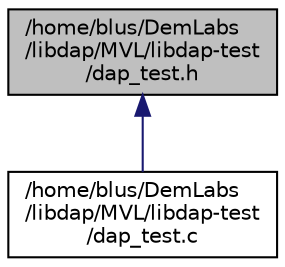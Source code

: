 digraph "/home/blus/DemLabs/libdap/MVL/libdap-test/dap_test.h"
{
  edge [fontname="Helvetica",fontsize="10",labelfontname="Helvetica",labelfontsize="10"];
  node [fontname="Helvetica",fontsize="10",shape=record];
  Node1 [label="/home/blus/DemLabs\l/libdap/MVL/libdap-test\l/dap_test.h",height=0.2,width=0.4,color="black", fillcolor="grey75", style="filled", fontcolor="black"];
  Node1 -> Node2 [dir="back",color="midnightblue",fontsize="10",style="solid",fontname="Helvetica"];
  Node2 [label="/home/blus/DemLabs\l/libdap/MVL/libdap-test\l/dap_test.c",height=0.2,width=0.4,color="black", fillcolor="white", style="filled",URL="$dap__test_8c.html"];
}

